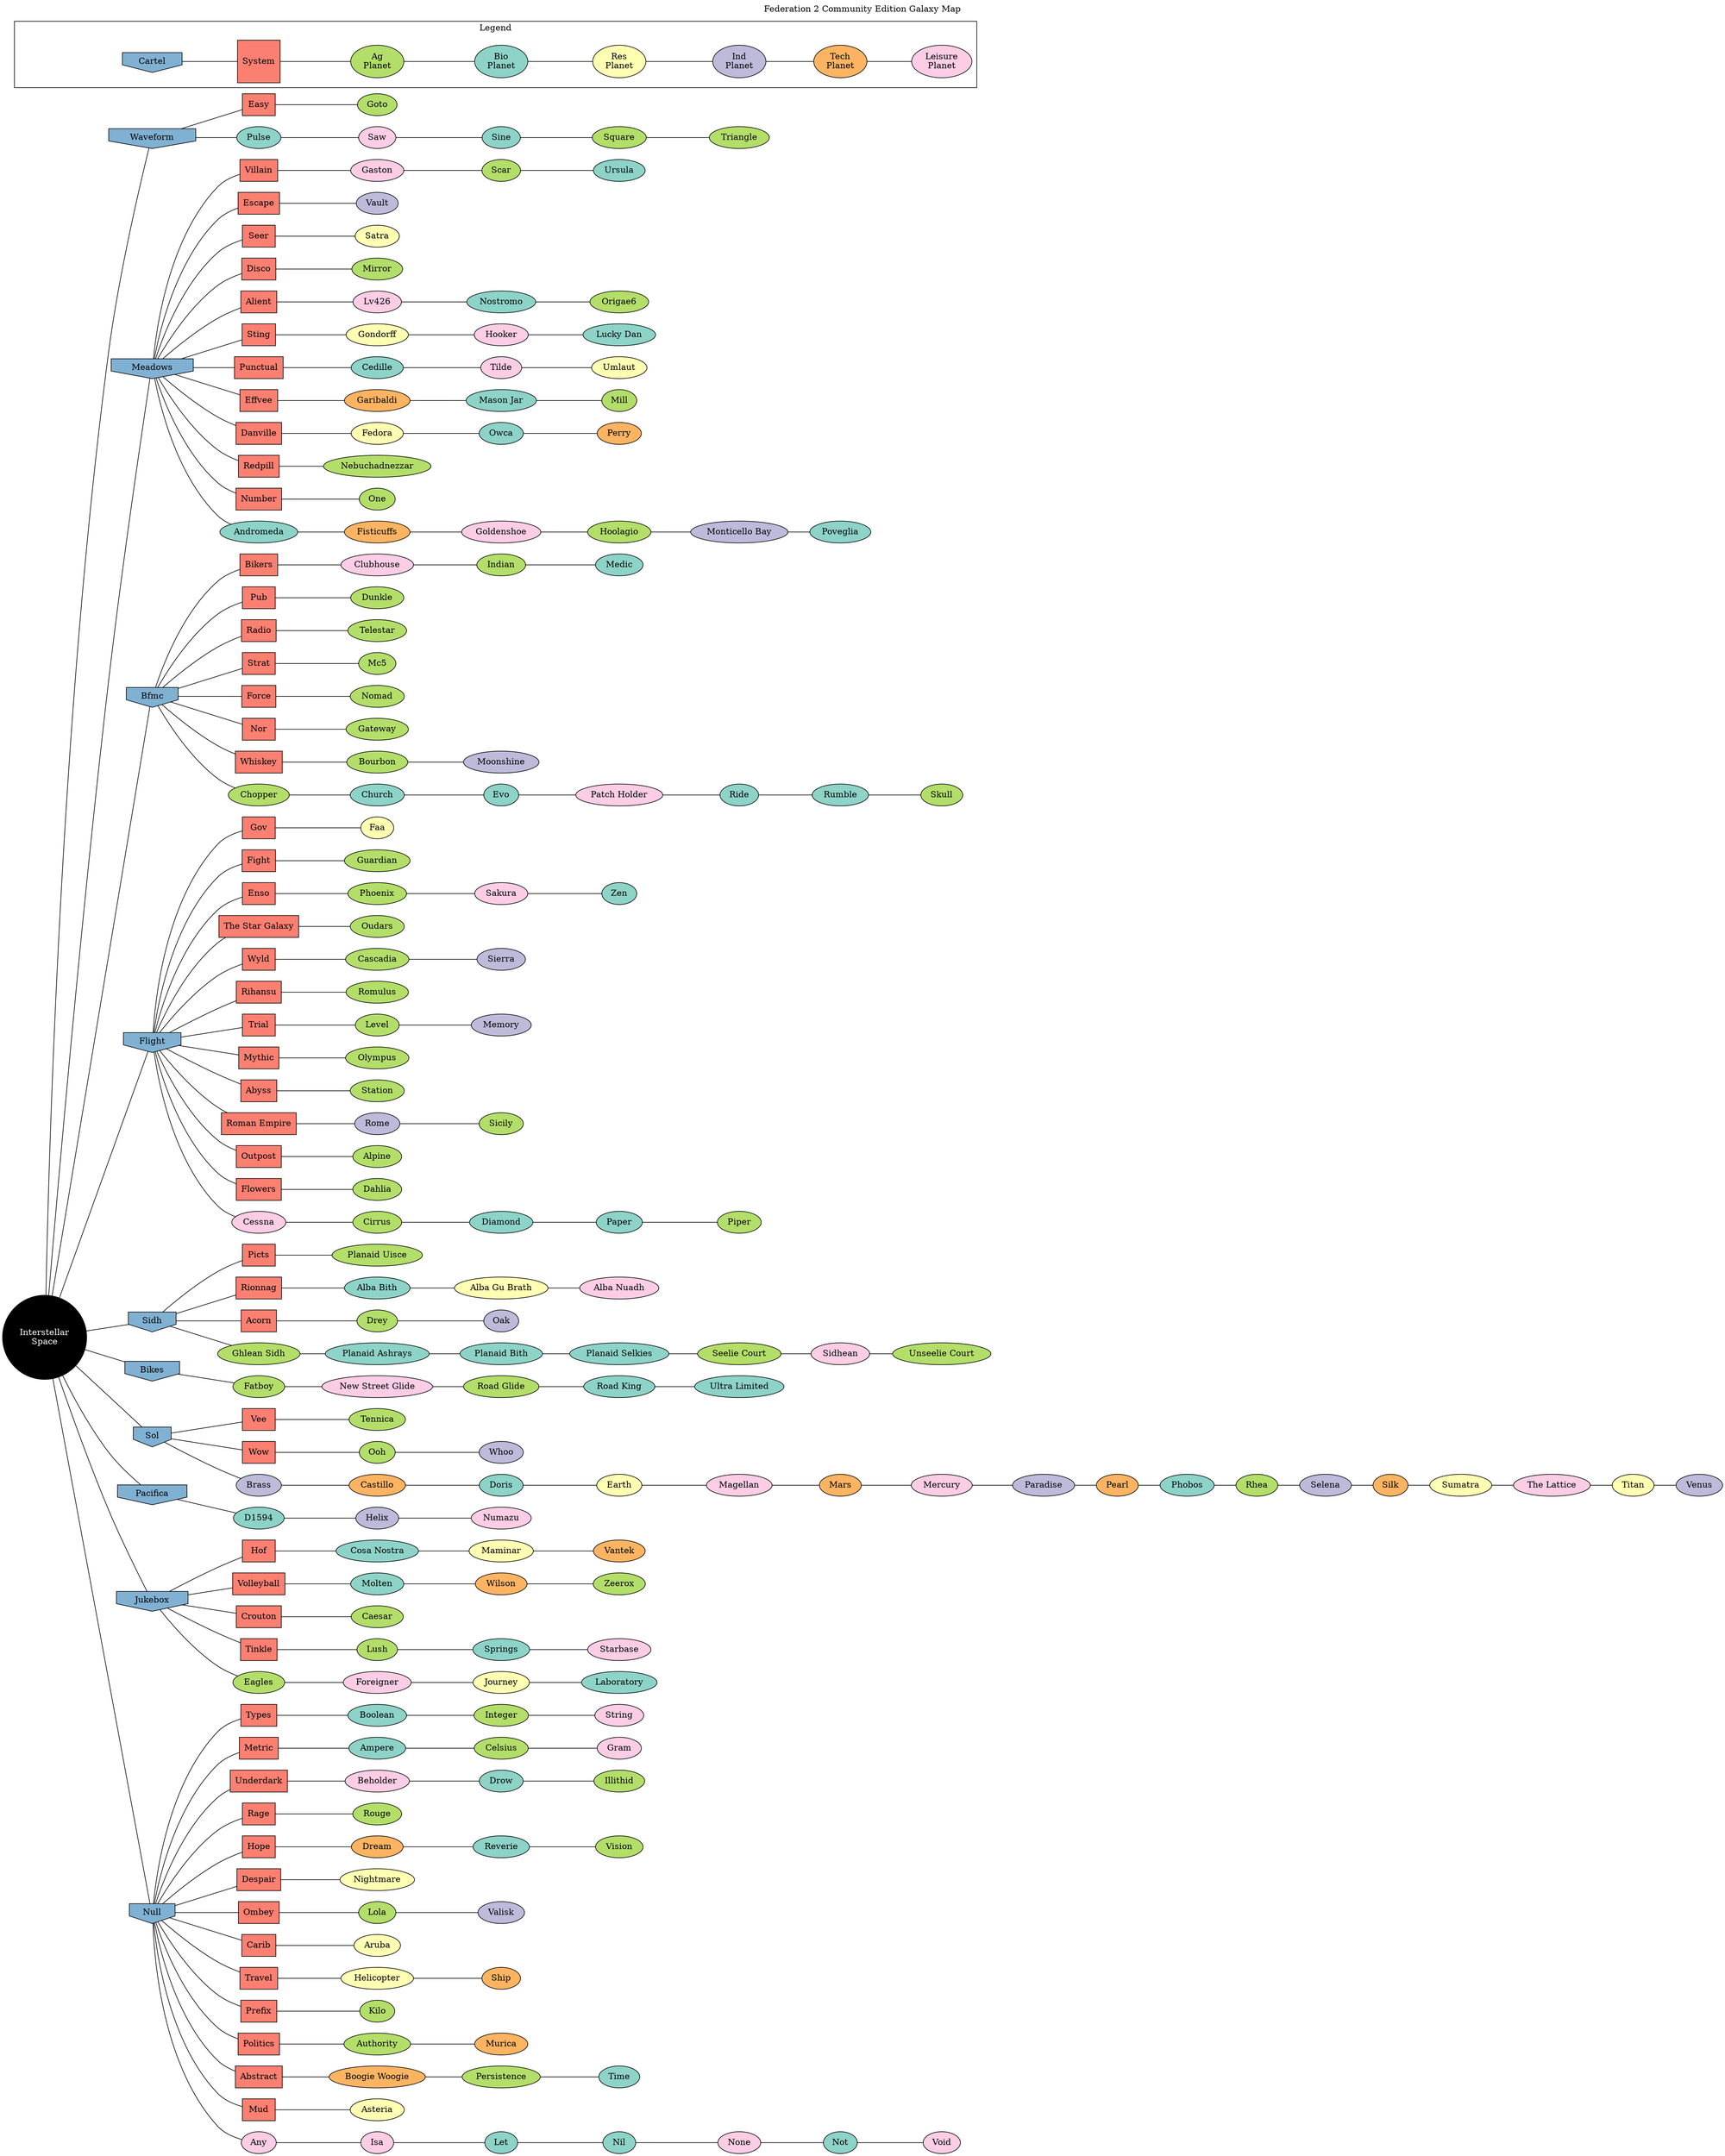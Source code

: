 digraph GALAXY {
	edge [arrowhead=none,arrowtail=none];
	splines = true;
	concentrate = true;
	overlap = false;
	dir = both;
	rankdir = LR;
	sep = .10;
	labelloc = "t";
	label = "Federation 2 Community Edition Galaxy Map";
	mindist = .2;

	isl [label="Interstellar\nSpace",color=black,fillcolor=black,fontcolor=white,style=filled,shape=circle];

	node [color=black,fillcolor= "/set38/5",fontcolor=black,style=filled,shape=invhouse];
	isl -> { "Waveform"; "Meadows"; "Bfmc"; "Flight"; "Sidh"; "Bikes"; "Sol"; "Pacifica"; "Jukebox"; "Null"; }

	node [color=black,fillcolor= "/set38/4", style=filled, shape=box];
	Waveform -> { "Easy"; }
	Meadows -> { "Villain"; "Escape"; "Seer"; "Disco"; "Alient"; "Sting"; "Punctual"; "Effvee"; "Danville"; "Redpill"; "Number"; }
	Bfmc -> { "Bikers"; "Pub"; "Radio"; "Strat"; "Force"; "Nor"; "Whiskey"; }
	Flight -> { "Gov"; "Fight"; "Enso"; "The Star Galaxy"; "Wyld"; "Rihansu"; "Trial"; "Mythic"; "Abyss"; "Roman Empire"; "Outpost"; "Flowers"; }
	Sidh -> { "Picts"; "Rionnag"; "Acorn"; }
	Bikes -> { }
	Sol -> { "Vee"; "Wow"; }
	Pacifica -> { }
	Jukebox -> { "Hof"; "Volleyball"; "Crouton"; "Tinkle"; }
	Null -> { "Types"; "Metric"; "Underdark"; "Rage"; "Hope"; "Despair"; "Ombey"; "Carib"; "Travel"; "Prefix"; "Politics"; "Abstract"; "Mud"; }

	node [color=black, style=filled, shape=ellipse];
	"Pulse" [fillcolor="/set38/1"];
	"Saw" [fillcolor="/set38/8"];
	"Sine" [fillcolor="/set38/1"];
	"Square" [fillcolor="/set38/7"];
	"Triangle" [fillcolor="/set38/7"];
	"Goto" [fillcolor="/set38/7"];
	"Andromeda" [fillcolor="/set38/1"];
	"Fisticuffs" [fillcolor="/set38/6"];
	"Goldenshoe" [fillcolor="/set38/8"];
	"Hoolagio" [fillcolor="/set38/7"];
	"Monticello Bay" [fillcolor="/set38/3"];
	"Poveglia" [fillcolor="/set38/1"];
	"Gaston" [fillcolor="/set38/8"];
	"Scar" [fillcolor="/set38/7"];
	"Ursula" [fillcolor="/set38/1"];
	"Vault" [fillcolor="/set38/3"];
	"Satra" [fillcolor="/set38/2"];
	"Mirror" [fillcolor="/set38/7"];
	"Lv426" [fillcolor="/set38/8"];
	"Nostromo" [fillcolor="/set38/1"];
	"Origae6" [fillcolor="/set38/7"];
	"Gondorff" [fillcolor="/set38/2"];
	"Hooker" [fillcolor="/set38/8"];
	"Lucky Dan" [fillcolor="/set38/1"];
	"Cedille" [fillcolor="/set38/1"];
	"Tilde" [fillcolor="/set38/8"];
	"Umlaut" [fillcolor="/set38/2"];
	"Garibaldi" [fillcolor="/set38/6"];
	"Mason Jar" [fillcolor="/set38/1"];
	"Mill" [fillcolor="/set38/7"];
	"Fedora" [fillcolor="/set38/2"];
	"Owca" [fillcolor="/set38/1"];
	"Perry" [fillcolor="/set38/6"];
	"Nebuchadnezzar" [fillcolor="/set38/7"];
	"One" [fillcolor="/set38/7"];
	"Chopper" [fillcolor="/set38/7"];
	"Church" [fillcolor="/set38/1"];
	"Evo" [fillcolor="/set38/1"];
	"Patch Holder" [fillcolor="/set38/8"];
	"Ride" [fillcolor="/set38/1"];
	"Rumble" [fillcolor="/set38/1"];
	"Skull" [fillcolor="/set38/7"];
	"Clubhouse" [fillcolor="/set38/8"];
	"Indian" [fillcolor="/set38/7"];
	"Medic" [fillcolor="/set38/1"];
	"Dunkle" [fillcolor="/set38/7"];
	"Telestar" [fillcolor="/set38/7"];
	"Mc5" [fillcolor="/set38/7"];
	"Nomad" [fillcolor="/set38/7"];
	"Gateway" [fillcolor="/set38/7"];
	"Bourbon" [fillcolor="/set38/7"];
	"Moonshine" [fillcolor="/set38/3"];
	"Cessna" [fillcolor="/set38/8"];
	"Cirrus" [fillcolor="/set38/7"];
	"Diamond" [fillcolor="/set38/1"];
	"Paper" [fillcolor="/set38/1"];
	"Piper" [fillcolor="/set38/7"];
	"Faa" [fillcolor="/set38/2"];
	"Guardian" [fillcolor="/set38/7"];
	"Phoenix" [fillcolor="/set38/7"];
	"Sakura" [fillcolor="/set38/8"];
	"Zen" [fillcolor="/set38/1"];
	"Oudars" [fillcolor="/set38/7"];
	"Cascadia" [fillcolor="/set38/7"];
	"Sierra" [fillcolor="/set38/3"];
	"Romulus" [fillcolor="/set38/7"];
	"Level" [fillcolor="/set38/7"];
	"Memory" [fillcolor="/set38/3"];
	"Olympus" [fillcolor="/set38/7"];
	"Station" [fillcolor="/set38/7"];
	"Rome" [fillcolor="/set38/3"];
	"Sicily" [fillcolor="/set38/7"];
	"Alpine" [fillcolor="/set38/7"];
	"Dahlia" [fillcolor="/set38/7"];
	"Ghlean Sidh" [fillcolor="/set38/7"];
	"Planaid Ashrays" [fillcolor="/set38/1"];
	"Planaid Bith" [fillcolor="/set38/1"];
	"Planaid Selkies" [fillcolor="/set38/1"];
	"Seelie Court" [fillcolor="/set38/7"];
	"Sidhean" [fillcolor="/set38/8"];
	"Unseelie Court" [fillcolor="/set38/7"];
	"Planaid Uisce" [fillcolor="/set38/7"];
	"Alba Bith" [fillcolor="/set38/1"];
	"Alba Gu Brath" [fillcolor="/set38/2"];
	"Alba Nuadh" [fillcolor="/set38/8"];
	"Drey" [fillcolor="/set38/7"];
	"Oak" [fillcolor="/set38/3"];
	"Fatboy" [fillcolor="/set38/7"];
	"New Street Glide" [fillcolor="/set38/8"];
	"Road Glide" [fillcolor="/set38/7"];
	"Road King" [fillcolor="/set38/1"];
	"Ultra Limited" [fillcolor="/set38/1"];
	"Brass" [fillcolor="/set38/3"];
	"Castillo" [fillcolor="/set38/6"];
	"Doris" [fillcolor="/set38/1"];
	"Earth" [fillcolor="/set38/2"];
	"Magellan" [fillcolor="/set38/8"];
	"Mars" [fillcolor="/set38/6"];
	"Mercury" [fillcolor="/set38/8"];
	"Paradise" [fillcolor="/set38/3"];
	"Pearl" [fillcolor="/set38/6"];
	"Phobos" [fillcolor="/set38/1"];
	"Rhea" [fillcolor="/set38/7"];
	"Selena" [fillcolor="/set38/3"];
	"Silk" [fillcolor="/set38/6"];
	"Sumatra" [fillcolor="/set38/2"];
	"The Lattice" [fillcolor="/set38/8"];
	"Titan" [fillcolor="/set38/2"];
	"Venus" [fillcolor="/set38/3"];
	"Tennica" [fillcolor="/set38/7"];
	"Ooh" [fillcolor="/set38/7"];
	"Whoo" [fillcolor="/set38/3"];
	"D1594" [fillcolor="/set38/1"];
	"Helix" [fillcolor="/set38/3"];
	"Numazu" [fillcolor="/set38/8"];
	"Eagles" [fillcolor="/set38/7"];
	"Foreigner" [fillcolor="/set38/8"];
	"Journey" [fillcolor="/set38/2"];
	"Laboratory" [fillcolor="/set38/1"];
	"Cosa Nostra" [fillcolor="/set38/1"];
	"Maminar" [fillcolor="/set38/2"];
	"Vantek" [fillcolor="/set38/6"];
	"Molten" [fillcolor="/set38/1"];
	"Wilson" [fillcolor="/set38/6"];
	"Zeerox" [fillcolor="/set38/7"];
	"Caesar" [fillcolor="/set38/7"];
	"Lush" [fillcolor="/set38/7"];
	"Springs" [fillcolor="/set38/1"];
	"Starbase" [fillcolor="/set38/8"];
	"Any" [fillcolor="/set38/8"];
	"Isa" [fillcolor="/set38/8"];
	"Let" [fillcolor="/set38/1"];
	"Nil" [fillcolor="/set38/1"];
	"None" [fillcolor="/set38/8"];
	"Not" [fillcolor="/set38/1"];
	"Void" [fillcolor="/set38/8"];
	"Boolean" [fillcolor="/set38/1"];
	"Integer" [fillcolor="/set38/7"];
	"String" [fillcolor="/set38/8"];
	"Ampere" [fillcolor="/set38/1"];
	"Celsius" [fillcolor="/set38/7"];
	"Gram" [fillcolor="/set38/8"];
	"Beholder" [fillcolor="/set38/8"];
	"Drow" [fillcolor="/set38/1"];
	"Illithid" [fillcolor="/set38/7"];
	"Rouge" [fillcolor="/set38/7"];
	"Dream" [fillcolor="/set38/6"];
	"Reverie" [fillcolor="/set38/1"];
	"Vision" [fillcolor="/set38/7"];
	"Nightmare" [fillcolor="/set38/2"];
	"Lola" [fillcolor="/set38/7"];
	"Valisk" [fillcolor="/set38/3"];
	"Aruba" [fillcolor="/set38/2"];
	"Helicopter" [fillcolor="/set38/2"];
	"Ship" [fillcolor="/set38/6"];
	"Kilo" [fillcolor="/set38/7"];
	"Authority" [fillcolor="/set38/7"];
	"Murica" [fillcolor="/set38/6"];
	"Boogie Woogie" [fillcolor="/set38/6"];
	"Persistence" [fillcolor="/set38/7"];
	"Time" [fillcolor="/set38/1"];
	"Asteria" [fillcolor="/set38/2"];


	"Waveform" -> "Pulse" -> "Saw" -> "Sine" -> "Square" -> "Triangle";
	"Easy" -> "Goto";
	"Meadows" -> "Andromeda" -> "Fisticuffs" -> "Goldenshoe" -> "Hoolagio" -> "Monticello Bay" -> "Poveglia";
	"Villain" -> "Gaston" -> "Scar" -> "Ursula";
	"Escape" -> "Vault";
	"Seer" -> "Satra";
	"Disco" -> "Mirror";
	"Alient" -> "Lv426" -> "Nostromo" -> "Origae6";
	"Sting" -> "Gondorff" -> "Hooker" -> "Lucky Dan";
	"Punctual" -> "Cedille" -> "Tilde" -> "Umlaut";
	"Effvee" -> "Garibaldi" -> "Mason Jar" -> "Mill";
	"Danville" -> "Fedora" -> "Owca" -> "Perry";
	"Redpill" -> "Nebuchadnezzar";
	"Number" -> "One";
	"Bfmc" -> "Chopper" -> "Church" -> "Evo" -> "Patch Holder" -> "Ride" -> "Rumble" -> "Skull";
	"Bikers" -> "Clubhouse" -> "Indian" -> "Medic";
	"Pub" -> "Dunkle";
	"Radio" -> "Telestar";
	"Strat" -> "Mc5";
	"Force" -> "Nomad";
	"Nor" -> "Gateway";
	"Whiskey" -> "Bourbon" -> "Moonshine";
	"Flight" -> "Cessna" -> "Cirrus" -> "Diamond" -> "Paper" -> "Piper";
	"Gov" -> "Faa";
	"Fight" -> "Guardian";
	"Enso" -> "Phoenix" -> "Sakura" -> "Zen";
	"The Star Galaxy" -> "Oudars";
	"Wyld" -> "Cascadia" -> "Sierra";
	"Rihansu" -> "Romulus";
	"Trial" -> "Level" -> "Memory";
	"Mythic" -> "Olympus";
	"Abyss" -> "Station";
	"Roman Empire" -> "Rome" -> "Sicily";
	"Outpost" -> "Alpine";
	"Flowers" -> "Dahlia";
	"Sidh" -> "Ghlean Sidh" -> "Planaid Ashrays" -> "Planaid Bith" -> "Planaid Selkies" -> "Seelie Court" -> "Sidhean" -> "Unseelie Court";
	"Picts" -> "Planaid Uisce";
	"Rionnag" -> "Alba Bith" -> "Alba Gu Brath" -> "Alba Nuadh";
	"Acorn" -> "Drey" -> "Oak";
	"Bikes" -> "Fatboy" -> "New Street Glide" -> "Road Glide" -> "Road King" -> "Ultra Limited";
	"Sol" -> "Brass" -> "Castillo" -> "Doris" -> "Earth" -> "Magellan" -> "Mars" -> "Mercury" -> "Paradise" -> "Pearl" -> "Phobos" -> "Rhea" -> "Selena" -> "Silk" -> "Sumatra" -> "The Lattice" -> "Titan" -> "Venus";
	"Vee" -> "Tennica";
	"Wow" -> "Ooh" -> "Whoo";
	"Pacifica" -> "D1594" -> "Helix" -> "Numazu";
	"Jukebox" -> "Eagles" -> "Foreigner" -> "Journey" -> "Laboratory";
	"Hof" -> "Cosa Nostra" -> "Maminar" -> "Vantek";
	"Volleyball" -> "Molten" -> "Wilson" -> "Zeerox";
	"Crouton" -> "Caesar";
	"Tinkle" -> "Lush" -> "Springs" -> "Starbase";
	"Null" -> "Any" -> "Isa" -> "Let" -> "Nil" -> "None" -> "Not" -> "Void";
	"Types" -> "Boolean" -> "Integer" -> "String";
	"Metric" -> "Ampere" -> "Celsius" -> "Gram";
	"Underdark" -> "Beholder" -> "Drow" -> "Illithid";
	"Rage" -> "Rouge";
	"Hope" -> "Dream" -> "Reverie" -> "Vision";
	"Despair" -> "Nightmare";
	"Ombey" -> "Lola" -> "Valisk";
	"Carib" -> "Aruba";
	"Travel" -> "Helicopter" -> "Ship";
	"Prefix" -> "Kilo";
	"Politics" -> "Authority" -> "Murica";
	"Abstract" -> "Boogie Woogie" -> "Persistence" -> "Time";
	"Mud" -> "Asteria";

	subgraph cluster_legend {
		rankdir = LR;
		label = Legend;
		node [color=black,fontcolor=black];
		start [label="Empty",style=invis];
		c [label="Cartel",fillcolor= "/set38/5",shape=invhouse];
		s [label="System",fillcolor= "/set38/4",shape=square];
		ap [label="Ag\nPlanet",fillcolor= "/set38/7",shape=ellipse];
		bp [label="Bio\nPlanet",fillcolor= "/set38/1",shape=ellipse];
		rp [label="Res\nPlanet",fillcolor= "/set38/2",shape=ellipse];
		ip [label="Ind\nPlanet",fillcolor= "/set38/3",shape=ellipse];
		tp [label="Tech\nPlanet",fillcolor= "/set38/6",shape=ellipse];
		lp [label="Leisure\nPlanet",fillcolor= "/set38/8",shape=ellipse];
		start -> c [style=invis]c -> s -> ap -> bp -> rp -> ip -> tp -> lp	}
}
